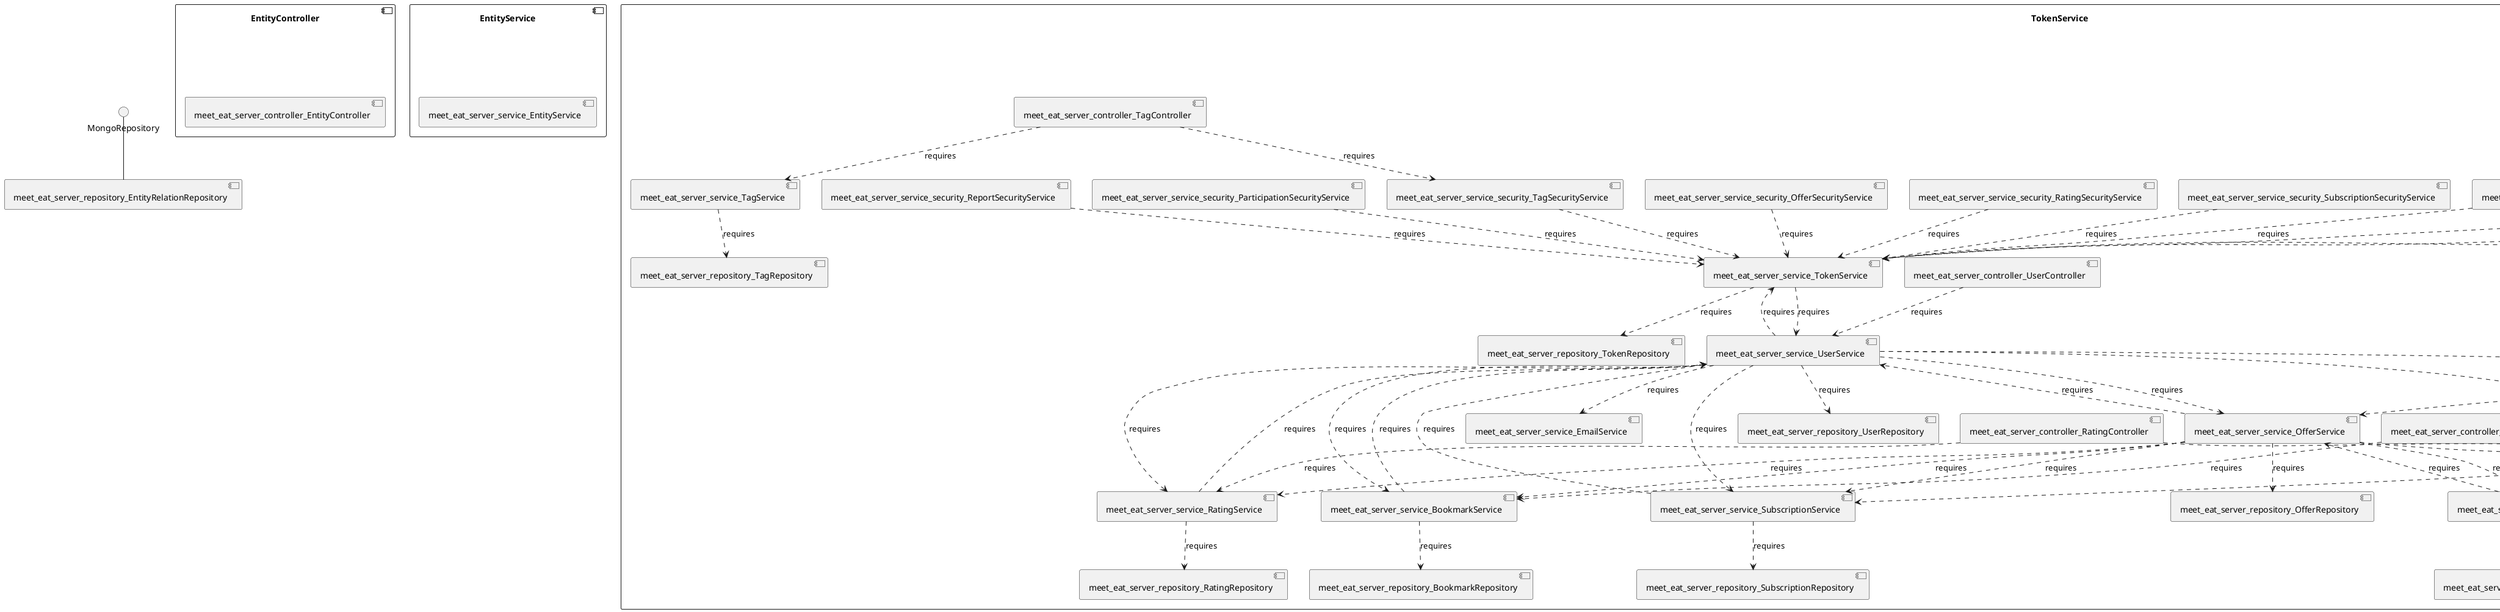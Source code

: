 @startuml
skinparam fixCircleLabelOverlapping true
component "EntityController\n\n\n\n\n\n" {
[meet_eat_server_controller_EntityController]
}
component "EntityService\n\n\n\n\n\n" {
[meet_eat_server_service_EntityService]
}
component "TokenService\n\n\n\n\n\n" {
[meet_eat_server_service_security_TokenSecurityService]
[meet_eat_server_controller_TokenController]
[meet_eat_server_repository_BookmarkRepository]
[meet_eat_server_service_security_SecurityService]
[meet_eat_server_service_security_BookmarkSecurityService]
[meet_eat_server_service_OfferService]
[meet_eat_server_repository_OfferRepository]
[meet_eat_server_service_RatingService]
[meet_eat_server_service_BookmarkService]
[meet_eat_server_service_EmailService]
[meet_eat_server_service_security_SubscriptionSecurityService]
[meet_eat_server_controller_OfferController]
[meet_eat_server_service_ReportService]
[meet_eat_server_controller_BookmarkController]
[meet_eat_server_repository_UserRepository]
[meet_eat_server_service_ParticipationService]
[meet_eat_server_controller_RatingController]
[meet_eat_server_service_security_RatingSecurityService]
[meet_eat_server_service_security_TagSecurityService]
[meet_eat_server_service_security_OfferSecurityService]
[meet_eat_server_repository_TagRepository]
[meet_eat_server_repository_SubscriptionRepository]
[meet_eat_server_service_TokenService]
[meet_eat_server_controller_TagController]
[meet_eat_server_service_security_ParticipationSecurityService]
[meet_eat_server_service_security_ReportSecurityService]
[meet_eat_server_service_UserService]
[meet_eat_server_repository_RatingRepository]
[meet_eat_server_controller_SubscriptionController]
[meet_eat_server_controller_ReportController]
[meet_eat_server_service_SubscriptionService]
[meet_eat_server_repository_ReportRepository]
[meet_eat_server_repository_TokenRepository]
[meet_eat_server_controller_UserController]
[meet_eat_server_service_security_UserSecurityService]
[meet_eat_server_service_TagService]
[meet_eat_server_controller_ParticipationController]
[meet_eat_server_repository_ParticipationRepository]
[meet_eat_server_service_OfferService]..>[meet_eat_server_service_RatingService] : requires
[meet_eat_server_controller_RatingController]..>[meet_eat_server_service_RatingService] : requires
[meet_eat_server_service_UserService]..>[meet_eat_server_service_RatingService] : requires
[meet_eat_server_service_UserService]..>[meet_eat_server_repository_UserRepository] : requires
[meet_eat_server_service_security_TokenSecurityService]..>[meet_eat_server_service_TokenService] : requires
[meet_eat_server_controller_TokenController]..>[meet_eat_server_service_TokenService] : requires
[meet_eat_server_service_security_BookmarkSecurityService]..>[meet_eat_server_service_TokenService] : requires
[meet_eat_server_service_security_SubscriptionSecurityService]..>[meet_eat_server_service_TokenService] : requires
[meet_eat_server_service_security_RatingSecurityService]..>[meet_eat_server_service_TokenService] : requires
[meet_eat_server_service_security_TagSecurityService]..>[meet_eat_server_service_TokenService] : requires
[meet_eat_server_service_security_OfferSecurityService]..>[meet_eat_server_service_TokenService] : requires
[meet_eat_server_service_security_ParticipationSecurityService]..>[meet_eat_server_service_TokenService] : requires
[meet_eat_server_service_security_ReportSecurityService]..>[meet_eat_server_service_TokenService] : requires
[meet_eat_server_service_UserService]..>[meet_eat_server_service_TokenService] : requires
[meet_eat_server_service_security_UserSecurityService]..>[meet_eat_server_service_TokenService] : requires
[meet_eat_server_controller_BookmarkController]..>[meet_eat_server_service_security_SecurityService] : requires
[meet_eat_server_controller_RatingController]..>[meet_eat_server_service_security_SecurityService] : requires
[meet_eat_server_controller_SubscriptionController]..>[meet_eat_server_service_security_SecurityService] : requires
[meet_eat_server_controller_ReportController]..>[meet_eat_server_service_security_SecurityService] : requires
[meet_eat_server_controller_ParticipationController]..>[meet_eat_server_service_security_SecurityService] : requires
[meet_eat_server_service_OfferService]..>[meet_eat_server_service_UserService] : requires
[meet_eat_server_service_RatingService]..>[meet_eat_server_service_UserService] : requires
[meet_eat_server_service_BookmarkService]..>[meet_eat_server_service_UserService] : requires
[meet_eat_server_service_TokenService]..>[meet_eat_server_service_UserService] : requires
[meet_eat_server_service_SubscriptionService]..>[meet_eat_server_service_UserService] : requires
[meet_eat_server_controller_UserController]..>[meet_eat_server_service_UserService] : requires
[meet_eat_server_service_RatingService]..>[meet_eat_server_repository_RatingRepository] : requires
[meet_eat_server_service_TagService]..>[meet_eat_server_repository_TagRepository] : requires
[meet_eat_server_service_UserService]..>[meet_eat_server_service_EmailService] : requires
[meet_eat_server_controller_TagController]..>[meet_eat_server_service_security_TagSecurityService] : requires
[meet_eat_server_service_OfferService]..>[meet_eat_server_service_BookmarkService] : requires
[meet_eat_server_controller_BookmarkController]..>[meet_eat_server_service_BookmarkService] : requires
[meet_eat_server_service_UserService]..>[meet_eat_server_service_BookmarkService] : requires
[meet_eat_server_service_SubscriptionService]..>[meet_eat_server_repository_SubscriptionRepository] : requires
[meet_eat_server_service_ReportService]..>[meet_eat_server_repository_ReportRepository] : requires
[meet_eat_server_service_ParticipationService]..>[meet_eat_server_repository_ParticipationRepository] : requires
[meet_eat_server_controller_OfferController]..>[meet_eat_server_service_OfferService] : requires
[meet_eat_server_service_ParticipationService]..>[meet_eat_server_service_OfferService] : requires
[meet_eat_server_service_UserService]..>[meet_eat_server_service_OfferService] : requires
[meet_eat_server_controller_TagController]..>[meet_eat_server_service_TagService] : requires
[meet_eat_server_service_OfferService]..>[meet_eat_server_service_ParticipationService] : requires
[meet_eat_server_service_UserService]..>[meet_eat_server_service_ParticipationService] : requires
[meet_eat_server_controller_ParticipationController]..>[meet_eat_server_service_ParticipationService] : requires
[meet_eat_server_service_BookmarkService]..>[meet_eat_server_repository_BookmarkRepository] : requires
[meet_eat_server_service_OfferService]..>[meet_eat_server_service_ReportService] : requires
[meet_eat_server_service_UserService]..>[meet_eat_server_service_ReportService] : requires
[meet_eat_server_controller_ReportController]..>[meet_eat_server_service_ReportService] : requires
[meet_eat_server_service_TokenService]..>[meet_eat_server_repository_TokenRepository] : requires
[meet_eat_server_service_OfferService]..>[meet_eat_server_service_SubscriptionService] : requires
[meet_eat_server_service_UserService]..>[meet_eat_server_service_SubscriptionService] : requires
[meet_eat_server_controller_SubscriptionController]..>[meet_eat_server_service_SubscriptionService] : requires
[meet_eat_server_service_OfferService]..>[meet_eat_server_repository_OfferRepository] : requires
}
interface "MongoRepository" as interface.MongoRepository
interface.MongoRepository--[meet_eat_server_repository_EntityRelationRepository]

@enduml
